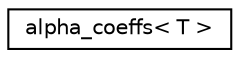 digraph "Graphical Class Hierarchy"
{
 // LATEX_PDF_SIZE
  edge [fontname="Helvetica",fontsize="10",labelfontname="Helvetica",labelfontsize="10"];
  node [fontname="Helvetica",fontsize="10",shape=record];
  rankdir="LR";
  Node0 [label="alpha_coeffs\< T \>",height=0.2,width=0.4,color="black", fillcolor="white", style="filled",URL="$structalpha__coeffs.html",tooltip=" "];
}
